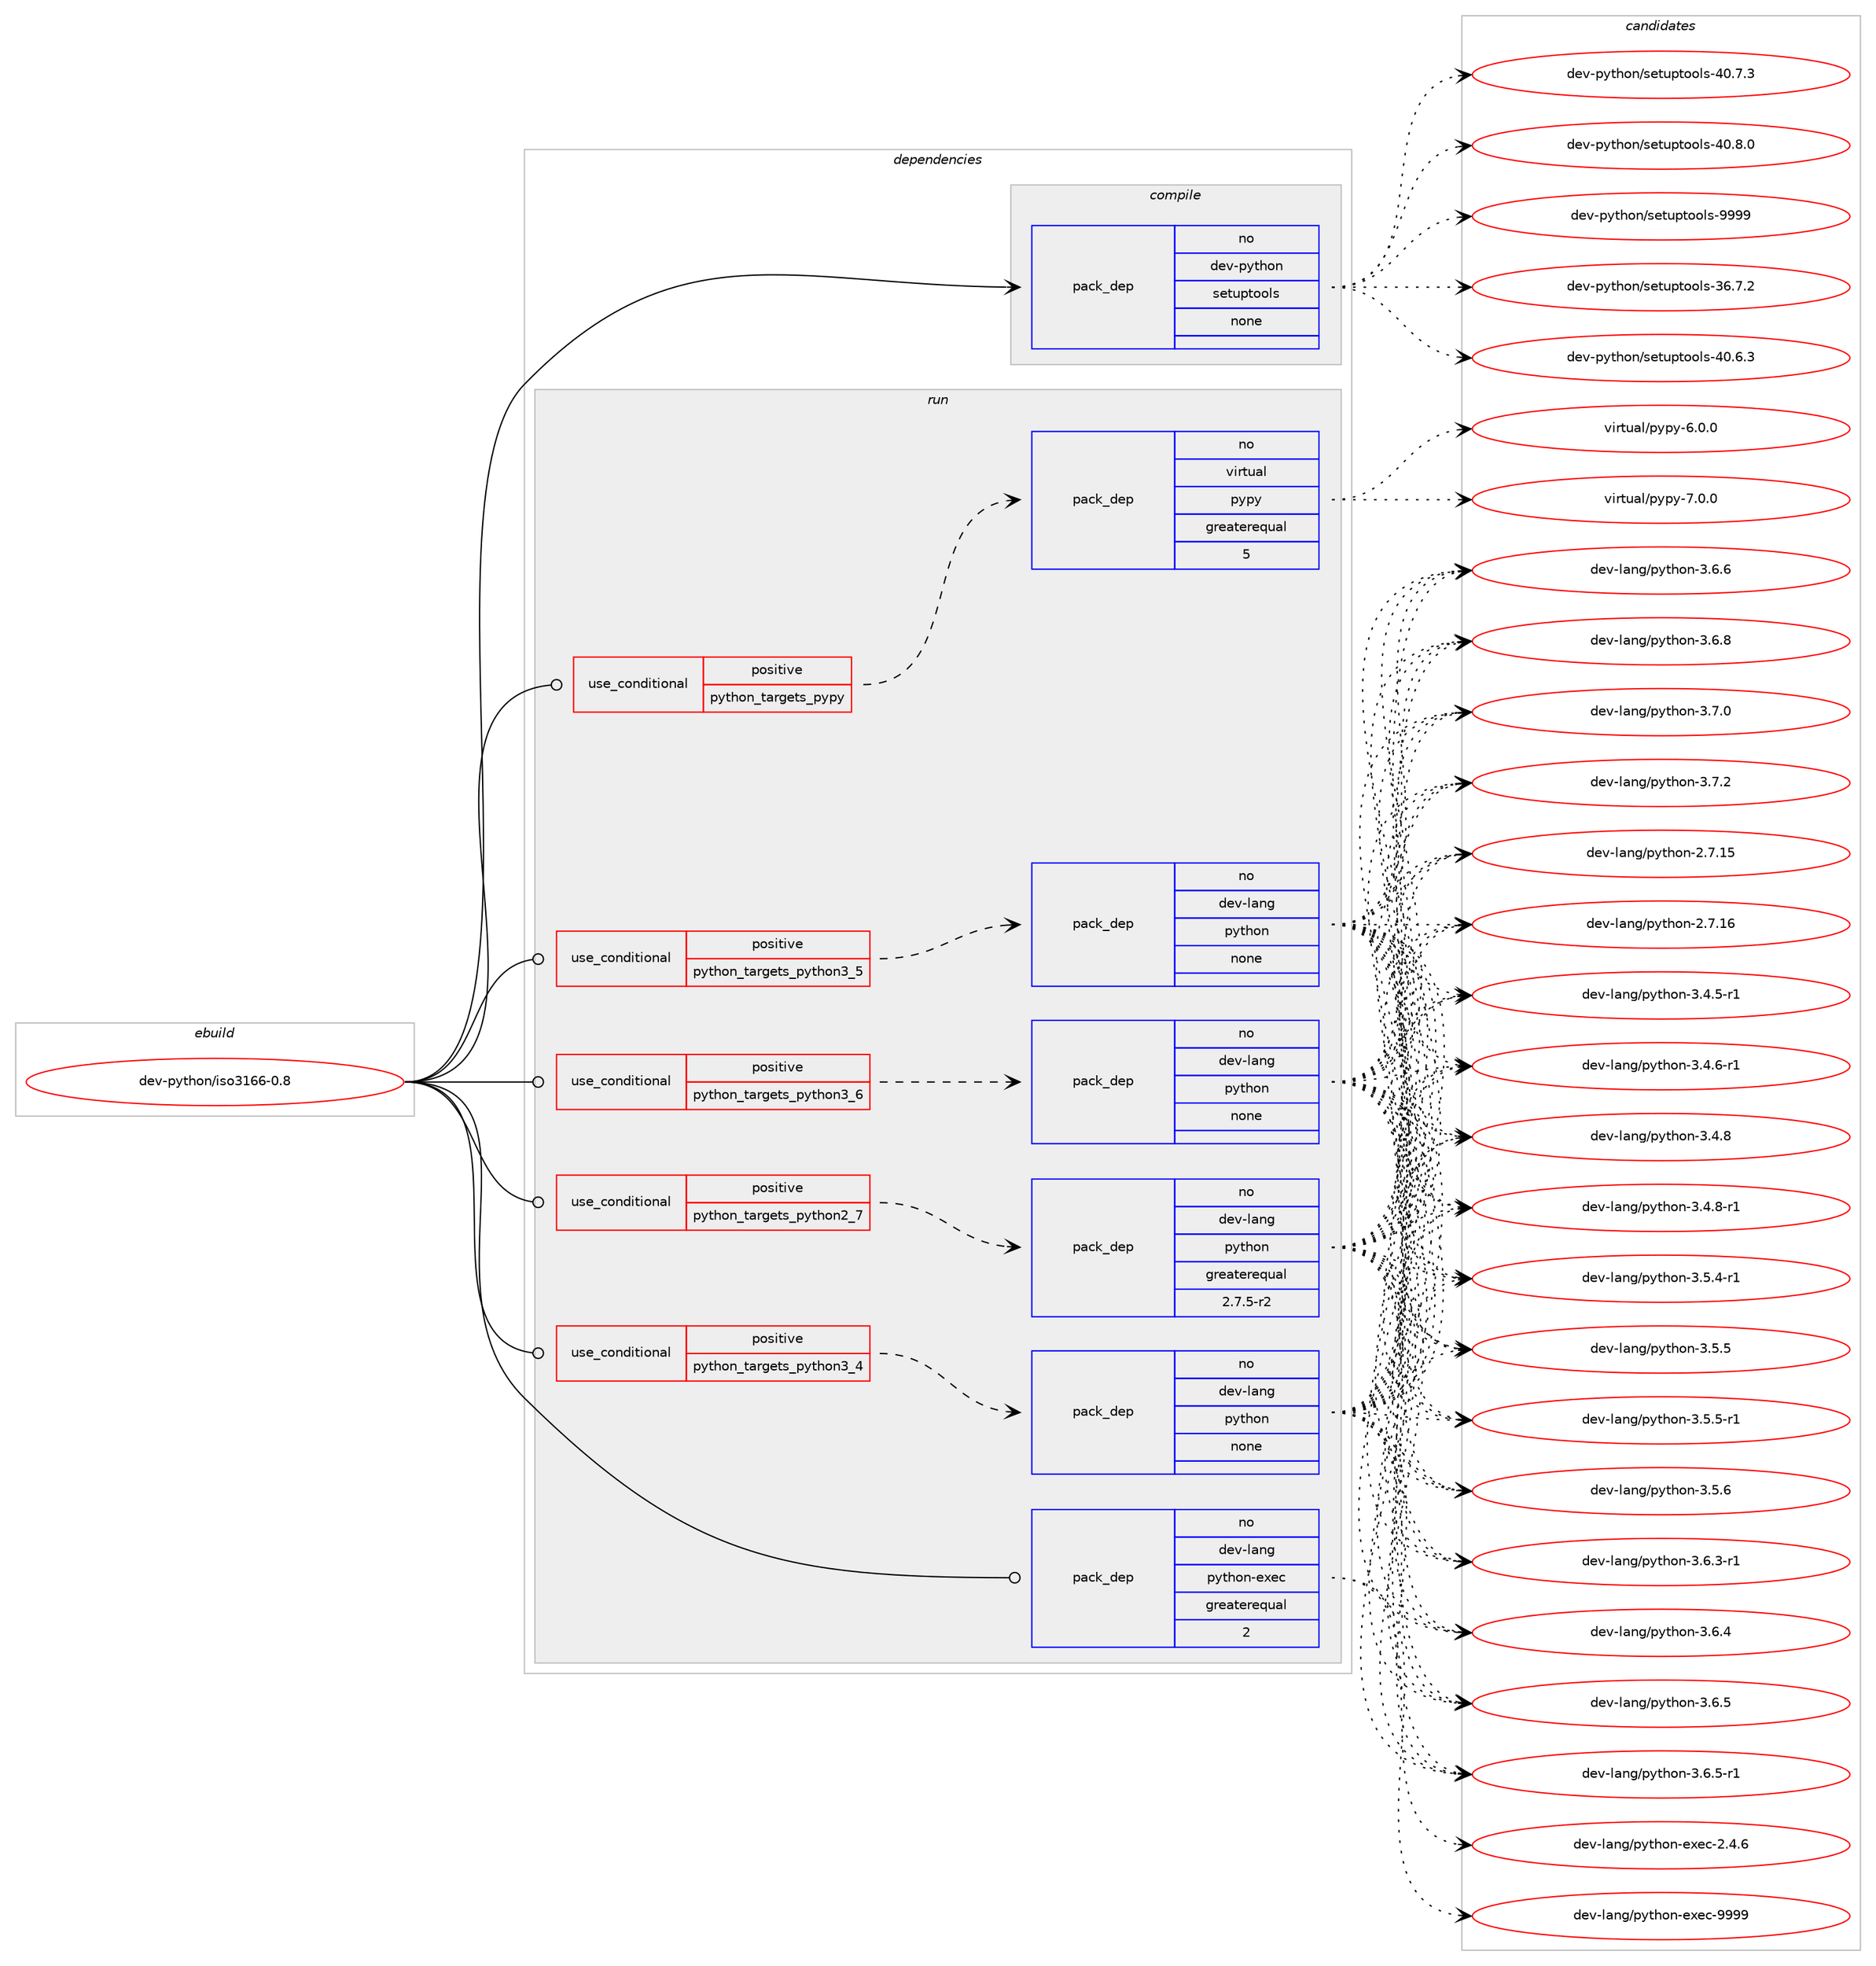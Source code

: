 digraph prolog {

# *************
# Graph options
# *************

newrank=true;
concentrate=true;
compound=true;
graph [rankdir=LR,fontname=Helvetica,fontsize=10,ranksep=1.5];#, ranksep=2.5, nodesep=0.2];
edge  [arrowhead=vee];
node  [fontname=Helvetica,fontsize=10];

# **********
# The ebuild
# **********

subgraph cluster_leftcol {
color=gray;
rank=same;
label=<<i>ebuild</i>>;
id [label="dev-python/iso3166-0.8", color=red, width=4, href="../dev-python/iso3166-0.8.svg"];
}

# ****************
# The dependencies
# ****************

subgraph cluster_midcol {
color=gray;
label=<<i>dependencies</i>>;
subgraph cluster_compile {
fillcolor="#eeeeee";
style=filled;
label=<<i>compile</i>>;
subgraph pack1015244 {
dependency1414516 [label=<<TABLE BORDER="0" CELLBORDER="1" CELLSPACING="0" CELLPADDING="4" WIDTH="220"><TR><TD ROWSPAN="6" CELLPADDING="30">pack_dep</TD></TR><TR><TD WIDTH="110">no</TD></TR><TR><TD>dev-python</TD></TR><TR><TD>setuptools</TD></TR><TR><TD>none</TD></TR><TR><TD></TD></TR></TABLE>>, shape=none, color=blue];
}
id:e -> dependency1414516:w [weight=20,style="solid",arrowhead="vee"];
}
subgraph cluster_compileandrun {
fillcolor="#eeeeee";
style=filled;
label=<<i>compile and run</i>>;
}
subgraph cluster_run {
fillcolor="#eeeeee";
style=filled;
label=<<i>run</i>>;
subgraph cond376003 {
dependency1414517 [label=<<TABLE BORDER="0" CELLBORDER="1" CELLSPACING="0" CELLPADDING="4"><TR><TD ROWSPAN="3" CELLPADDING="10">use_conditional</TD></TR><TR><TD>positive</TD></TR><TR><TD>python_targets_pypy</TD></TR></TABLE>>, shape=none, color=red];
subgraph pack1015245 {
dependency1414518 [label=<<TABLE BORDER="0" CELLBORDER="1" CELLSPACING="0" CELLPADDING="4" WIDTH="220"><TR><TD ROWSPAN="6" CELLPADDING="30">pack_dep</TD></TR><TR><TD WIDTH="110">no</TD></TR><TR><TD>virtual</TD></TR><TR><TD>pypy</TD></TR><TR><TD>greaterequal</TD></TR><TR><TD>5</TD></TR></TABLE>>, shape=none, color=blue];
}
dependency1414517:e -> dependency1414518:w [weight=20,style="dashed",arrowhead="vee"];
}
id:e -> dependency1414517:w [weight=20,style="solid",arrowhead="odot"];
subgraph cond376004 {
dependency1414519 [label=<<TABLE BORDER="0" CELLBORDER="1" CELLSPACING="0" CELLPADDING="4"><TR><TD ROWSPAN="3" CELLPADDING="10">use_conditional</TD></TR><TR><TD>positive</TD></TR><TR><TD>python_targets_python2_7</TD></TR></TABLE>>, shape=none, color=red];
subgraph pack1015246 {
dependency1414520 [label=<<TABLE BORDER="0" CELLBORDER="1" CELLSPACING="0" CELLPADDING="4" WIDTH="220"><TR><TD ROWSPAN="6" CELLPADDING="30">pack_dep</TD></TR><TR><TD WIDTH="110">no</TD></TR><TR><TD>dev-lang</TD></TR><TR><TD>python</TD></TR><TR><TD>greaterequal</TD></TR><TR><TD>2.7.5-r2</TD></TR></TABLE>>, shape=none, color=blue];
}
dependency1414519:e -> dependency1414520:w [weight=20,style="dashed",arrowhead="vee"];
}
id:e -> dependency1414519:w [weight=20,style="solid",arrowhead="odot"];
subgraph cond376005 {
dependency1414521 [label=<<TABLE BORDER="0" CELLBORDER="1" CELLSPACING="0" CELLPADDING="4"><TR><TD ROWSPAN="3" CELLPADDING="10">use_conditional</TD></TR><TR><TD>positive</TD></TR><TR><TD>python_targets_python3_4</TD></TR></TABLE>>, shape=none, color=red];
subgraph pack1015247 {
dependency1414522 [label=<<TABLE BORDER="0" CELLBORDER="1" CELLSPACING="0" CELLPADDING="4" WIDTH="220"><TR><TD ROWSPAN="6" CELLPADDING="30">pack_dep</TD></TR><TR><TD WIDTH="110">no</TD></TR><TR><TD>dev-lang</TD></TR><TR><TD>python</TD></TR><TR><TD>none</TD></TR><TR><TD></TD></TR></TABLE>>, shape=none, color=blue];
}
dependency1414521:e -> dependency1414522:w [weight=20,style="dashed",arrowhead="vee"];
}
id:e -> dependency1414521:w [weight=20,style="solid",arrowhead="odot"];
subgraph cond376006 {
dependency1414523 [label=<<TABLE BORDER="0" CELLBORDER="1" CELLSPACING="0" CELLPADDING="4"><TR><TD ROWSPAN="3" CELLPADDING="10">use_conditional</TD></TR><TR><TD>positive</TD></TR><TR><TD>python_targets_python3_5</TD></TR></TABLE>>, shape=none, color=red];
subgraph pack1015248 {
dependency1414524 [label=<<TABLE BORDER="0" CELLBORDER="1" CELLSPACING="0" CELLPADDING="4" WIDTH="220"><TR><TD ROWSPAN="6" CELLPADDING="30">pack_dep</TD></TR><TR><TD WIDTH="110">no</TD></TR><TR><TD>dev-lang</TD></TR><TR><TD>python</TD></TR><TR><TD>none</TD></TR><TR><TD></TD></TR></TABLE>>, shape=none, color=blue];
}
dependency1414523:e -> dependency1414524:w [weight=20,style="dashed",arrowhead="vee"];
}
id:e -> dependency1414523:w [weight=20,style="solid",arrowhead="odot"];
subgraph cond376007 {
dependency1414525 [label=<<TABLE BORDER="0" CELLBORDER="1" CELLSPACING="0" CELLPADDING="4"><TR><TD ROWSPAN="3" CELLPADDING="10">use_conditional</TD></TR><TR><TD>positive</TD></TR><TR><TD>python_targets_python3_6</TD></TR></TABLE>>, shape=none, color=red];
subgraph pack1015249 {
dependency1414526 [label=<<TABLE BORDER="0" CELLBORDER="1" CELLSPACING="0" CELLPADDING="4" WIDTH="220"><TR><TD ROWSPAN="6" CELLPADDING="30">pack_dep</TD></TR><TR><TD WIDTH="110">no</TD></TR><TR><TD>dev-lang</TD></TR><TR><TD>python</TD></TR><TR><TD>none</TD></TR><TR><TD></TD></TR></TABLE>>, shape=none, color=blue];
}
dependency1414525:e -> dependency1414526:w [weight=20,style="dashed",arrowhead="vee"];
}
id:e -> dependency1414525:w [weight=20,style="solid",arrowhead="odot"];
subgraph pack1015250 {
dependency1414527 [label=<<TABLE BORDER="0" CELLBORDER="1" CELLSPACING="0" CELLPADDING="4" WIDTH="220"><TR><TD ROWSPAN="6" CELLPADDING="30">pack_dep</TD></TR><TR><TD WIDTH="110">no</TD></TR><TR><TD>dev-lang</TD></TR><TR><TD>python-exec</TD></TR><TR><TD>greaterequal</TD></TR><TR><TD>2</TD></TR></TABLE>>, shape=none, color=blue];
}
id:e -> dependency1414527:w [weight=20,style="solid",arrowhead="odot"];
}
}

# **************
# The candidates
# **************

subgraph cluster_choices {
rank=same;
color=gray;
label=<<i>candidates</i>>;

subgraph choice1015244 {
color=black;
nodesep=1;
choice100101118451121211161041111104711510111611711211611111110811545515446554650 [label="dev-python/setuptools-36.7.2", color=red, width=4,href="../dev-python/setuptools-36.7.2.svg"];
choice100101118451121211161041111104711510111611711211611111110811545524846544651 [label="dev-python/setuptools-40.6.3", color=red, width=4,href="../dev-python/setuptools-40.6.3.svg"];
choice100101118451121211161041111104711510111611711211611111110811545524846554651 [label="dev-python/setuptools-40.7.3", color=red, width=4,href="../dev-python/setuptools-40.7.3.svg"];
choice100101118451121211161041111104711510111611711211611111110811545524846564648 [label="dev-python/setuptools-40.8.0", color=red, width=4,href="../dev-python/setuptools-40.8.0.svg"];
choice10010111845112121116104111110471151011161171121161111111081154557575757 [label="dev-python/setuptools-9999", color=red, width=4,href="../dev-python/setuptools-9999.svg"];
dependency1414516:e -> choice100101118451121211161041111104711510111611711211611111110811545515446554650:w [style=dotted,weight="100"];
dependency1414516:e -> choice100101118451121211161041111104711510111611711211611111110811545524846544651:w [style=dotted,weight="100"];
dependency1414516:e -> choice100101118451121211161041111104711510111611711211611111110811545524846554651:w [style=dotted,weight="100"];
dependency1414516:e -> choice100101118451121211161041111104711510111611711211611111110811545524846564648:w [style=dotted,weight="100"];
dependency1414516:e -> choice10010111845112121116104111110471151011161171121161111111081154557575757:w [style=dotted,weight="100"];
}
subgraph choice1015245 {
color=black;
nodesep=1;
choice1181051141161179710847112121112121455446484648 [label="virtual/pypy-6.0.0", color=red, width=4,href="../virtual/pypy-6.0.0.svg"];
choice1181051141161179710847112121112121455546484648 [label="virtual/pypy-7.0.0", color=red, width=4,href="../virtual/pypy-7.0.0.svg"];
dependency1414518:e -> choice1181051141161179710847112121112121455446484648:w [style=dotted,weight="100"];
dependency1414518:e -> choice1181051141161179710847112121112121455546484648:w [style=dotted,weight="100"];
}
subgraph choice1015246 {
color=black;
nodesep=1;
choice10010111845108971101034711212111610411111045504655464953 [label="dev-lang/python-2.7.15", color=red, width=4,href="../dev-lang/python-2.7.15.svg"];
choice10010111845108971101034711212111610411111045504655464954 [label="dev-lang/python-2.7.16", color=red, width=4,href="../dev-lang/python-2.7.16.svg"];
choice1001011184510897110103471121211161041111104551465246534511449 [label="dev-lang/python-3.4.5-r1", color=red, width=4,href="../dev-lang/python-3.4.5-r1.svg"];
choice1001011184510897110103471121211161041111104551465246544511449 [label="dev-lang/python-3.4.6-r1", color=red, width=4,href="../dev-lang/python-3.4.6-r1.svg"];
choice100101118451089711010347112121116104111110455146524656 [label="dev-lang/python-3.4.8", color=red, width=4,href="../dev-lang/python-3.4.8.svg"];
choice1001011184510897110103471121211161041111104551465246564511449 [label="dev-lang/python-3.4.8-r1", color=red, width=4,href="../dev-lang/python-3.4.8-r1.svg"];
choice1001011184510897110103471121211161041111104551465346524511449 [label="dev-lang/python-3.5.4-r1", color=red, width=4,href="../dev-lang/python-3.5.4-r1.svg"];
choice100101118451089711010347112121116104111110455146534653 [label="dev-lang/python-3.5.5", color=red, width=4,href="../dev-lang/python-3.5.5.svg"];
choice1001011184510897110103471121211161041111104551465346534511449 [label="dev-lang/python-3.5.5-r1", color=red, width=4,href="../dev-lang/python-3.5.5-r1.svg"];
choice100101118451089711010347112121116104111110455146534654 [label="dev-lang/python-3.5.6", color=red, width=4,href="../dev-lang/python-3.5.6.svg"];
choice1001011184510897110103471121211161041111104551465446514511449 [label="dev-lang/python-3.6.3-r1", color=red, width=4,href="../dev-lang/python-3.6.3-r1.svg"];
choice100101118451089711010347112121116104111110455146544652 [label="dev-lang/python-3.6.4", color=red, width=4,href="../dev-lang/python-3.6.4.svg"];
choice100101118451089711010347112121116104111110455146544653 [label="dev-lang/python-3.6.5", color=red, width=4,href="../dev-lang/python-3.6.5.svg"];
choice1001011184510897110103471121211161041111104551465446534511449 [label="dev-lang/python-3.6.5-r1", color=red, width=4,href="../dev-lang/python-3.6.5-r1.svg"];
choice100101118451089711010347112121116104111110455146544654 [label="dev-lang/python-3.6.6", color=red, width=4,href="../dev-lang/python-3.6.6.svg"];
choice100101118451089711010347112121116104111110455146544656 [label="dev-lang/python-3.6.8", color=red, width=4,href="../dev-lang/python-3.6.8.svg"];
choice100101118451089711010347112121116104111110455146554648 [label="dev-lang/python-3.7.0", color=red, width=4,href="../dev-lang/python-3.7.0.svg"];
choice100101118451089711010347112121116104111110455146554650 [label="dev-lang/python-3.7.2", color=red, width=4,href="../dev-lang/python-3.7.2.svg"];
dependency1414520:e -> choice10010111845108971101034711212111610411111045504655464953:w [style=dotted,weight="100"];
dependency1414520:e -> choice10010111845108971101034711212111610411111045504655464954:w [style=dotted,weight="100"];
dependency1414520:e -> choice1001011184510897110103471121211161041111104551465246534511449:w [style=dotted,weight="100"];
dependency1414520:e -> choice1001011184510897110103471121211161041111104551465246544511449:w [style=dotted,weight="100"];
dependency1414520:e -> choice100101118451089711010347112121116104111110455146524656:w [style=dotted,weight="100"];
dependency1414520:e -> choice1001011184510897110103471121211161041111104551465246564511449:w [style=dotted,weight="100"];
dependency1414520:e -> choice1001011184510897110103471121211161041111104551465346524511449:w [style=dotted,weight="100"];
dependency1414520:e -> choice100101118451089711010347112121116104111110455146534653:w [style=dotted,weight="100"];
dependency1414520:e -> choice1001011184510897110103471121211161041111104551465346534511449:w [style=dotted,weight="100"];
dependency1414520:e -> choice100101118451089711010347112121116104111110455146534654:w [style=dotted,weight="100"];
dependency1414520:e -> choice1001011184510897110103471121211161041111104551465446514511449:w [style=dotted,weight="100"];
dependency1414520:e -> choice100101118451089711010347112121116104111110455146544652:w [style=dotted,weight="100"];
dependency1414520:e -> choice100101118451089711010347112121116104111110455146544653:w [style=dotted,weight="100"];
dependency1414520:e -> choice1001011184510897110103471121211161041111104551465446534511449:w [style=dotted,weight="100"];
dependency1414520:e -> choice100101118451089711010347112121116104111110455146544654:w [style=dotted,weight="100"];
dependency1414520:e -> choice100101118451089711010347112121116104111110455146544656:w [style=dotted,weight="100"];
dependency1414520:e -> choice100101118451089711010347112121116104111110455146554648:w [style=dotted,weight="100"];
dependency1414520:e -> choice100101118451089711010347112121116104111110455146554650:w [style=dotted,weight="100"];
}
subgraph choice1015247 {
color=black;
nodesep=1;
choice10010111845108971101034711212111610411111045504655464953 [label="dev-lang/python-2.7.15", color=red, width=4,href="../dev-lang/python-2.7.15.svg"];
choice10010111845108971101034711212111610411111045504655464954 [label="dev-lang/python-2.7.16", color=red, width=4,href="../dev-lang/python-2.7.16.svg"];
choice1001011184510897110103471121211161041111104551465246534511449 [label="dev-lang/python-3.4.5-r1", color=red, width=4,href="../dev-lang/python-3.4.5-r1.svg"];
choice1001011184510897110103471121211161041111104551465246544511449 [label="dev-lang/python-3.4.6-r1", color=red, width=4,href="../dev-lang/python-3.4.6-r1.svg"];
choice100101118451089711010347112121116104111110455146524656 [label="dev-lang/python-3.4.8", color=red, width=4,href="../dev-lang/python-3.4.8.svg"];
choice1001011184510897110103471121211161041111104551465246564511449 [label="dev-lang/python-3.4.8-r1", color=red, width=4,href="../dev-lang/python-3.4.8-r1.svg"];
choice1001011184510897110103471121211161041111104551465346524511449 [label="dev-lang/python-3.5.4-r1", color=red, width=4,href="../dev-lang/python-3.5.4-r1.svg"];
choice100101118451089711010347112121116104111110455146534653 [label="dev-lang/python-3.5.5", color=red, width=4,href="../dev-lang/python-3.5.5.svg"];
choice1001011184510897110103471121211161041111104551465346534511449 [label="dev-lang/python-3.5.5-r1", color=red, width=4,href="../dev-lang/python-3.5.5-r1.svg"];
choice100101118451089711010347112121116104111110455146534654 [label="dev-lang/python-3.5.6", color=red, width=4,href="../dev-lang/python-3.5.6.svg"];
choice1001011184510897110103471121211161041111104551465446514511449 [label="dev-lang/python-3.6.3-r1", color=red, width=4,href="../dev-lang/python-3.6.3-r1.svg"];
choice100101118451089711010347112121116104111110455146544652 [label="dev-lang/python-3.6.4", color=red, width=4,href="../dev-lang/python-3.6.4.svg"];
choice100101118451089711010347112121116104111110455146544653 [label="dev-lang/python-3.6.5", color=red, width=4,href="../dev-lang/python-3.6.5.svg"];
choice1001011184510897110103471121211161041111104551465446534511449 [label="dev-lang/python-3.6.5-r1", color=red, width=4,href="../dev-lang/python-3.6.5-r1.svg"];
choice100101118451089711010347112121116104111110455146544654 [label="dev-lang/python-3.6.6", color=red, width=4,href="../dev-lang/python-3.6.6.svg"];
choice100101118451089711010347112121116104111110455146544656 [label="dev-lang/python-3.6.8", color=red, width=4,href="../dev-lang/python-3.6.8.svg"];
choice100101118451089711010347112121116104111110455146554648 [label="dev-lang/python-3.7.0", color=red, width=4,href="../dev-lang/python-3.7.0.svg"];
choice100101118451089711010347112121116104111110455146554650 [label="dev-lang/python-3.7.2", color=red, width=4,href="../dev-lang/python-3.7.2.svg"];
dependency1414522:e -> choice10010111845108971101034711212111610411111045504655464953:w [style=dotted,weight="100"];
dependency1414522:e -> choice10010111845108971101034711212111610411111045504655464954:w [style=dotted,weight="100"];
dependency1414522:e -> choice1001011184510897110103471121211161041111104551465246534511449:w [style=dotted,weight="100"];
dependency1414522:e -> choice1001011184510897110103471121211161041111104551465246544511449:w [style=dotted,weight="100"];
dependency1414522:e -> choice100101118451089711010347112121116104111110455146524656:w [style=dotted,weight="100"];
dependency1414522:e -> choice1001011184510897110103471121211161041111104551465246564511449:w [style=dotted,weight="100"];
dependency1414522:e -> choice1001011184510897110103471121211161041111104551465346524511449:w [style=dotted,weight="100"];
dependency1414522:e -> choice100101118451089711010347112121116104111110455146534653:w [style=dotted,weight="100"];
dependency1414522:e -> choice1001011184510897110103471121211161041111104551465346534511449:w [style=dotted,weight="100"];
dependency1414522:e -> choice100101118451089711010347112121116104111110455146534654:w [style=dotted,weight="100"];
dependency1414522:e -> choice1001011184510897110103471121211161041111104551465446514511449:w [style=dotted,weight="100"];
dependency1414522:e -> choice100101118451089711010347112121116104111110455146544652:w [style=dotted,weight="100"];
dependency1414522:e -> choice100101118451089711010347112121116104111110455146544653:w [style=dotted,weight="100"];
dependency1414522:e -> choice1001011184510897110103471121211161041111104551465446534511449:w [style=dotted,weight="100"];
dependency1414522:e -> choice100101118451089711010347112121116104111110455146544654:w [style=dotted,weight="100"];
dependency1414522:e -> choice100101118451089711010347112121116104111110455146544656:w [style=dotted,weight="100"];
dependency1414522:e -> choice100101118451089711010347112121116104111110455146554648:w [style=dotted,weight="100"];
dependency1414522:e -> choice100101118451089711010347112121116104111110455146554650:w [style=dotted,weight="100"];
}
subgraph choice1015248 {
color=black;
nodesep=1;
choice10010111845108971101034711212111610411111045504655464953 [label="dev-lang/python-2.7.15", color=red, width=4,href="../dev-lang/python-2.7.15.svg"];
choice10010111845108971101034711212111610411111045504655464954 [label="dev-lang/python-2.7.16", color=red, width=4,href="../dev-lang/python-2.7.16.svg"];
choice1001011184510897110103471121211161041111104551465246534511449 [label="dev-lang/python-3.4.5-r1", color=red, width=4,href="../dev-lang/python-3.4.5-r1.svg"];
choice1001011184510897110103471121211161041111104551465246544511449 [label="dev-lang/python-3.4.6-r1", color=red, width=4,href="../dev-lang/python-3.4.6-r1.svg"];
choice100101118451089711010347112121116104111110455146524656 [label="dev-lang/python-3.4.8", color=red, width=4,href="../dev-lang/python-3.4.8.svg"];
choice1001011184510897110103471121211161041111104551465246564511449 [label="dev-lang/python-3.4.8-r1", color=red, width=4,href="../dev-lang/python-3.4.8-r1.svg"];
choice1001011184510897110103471121211161041111104551465346524511449 [label="dev-lang/python-3.5.4-r1", color=red, width=4,href="../dev-lang/python-3.5.4-r1.svg"];
choice100101118451089711010347112121116104111110455146534653 [label="dev-lang/python-3.5.5", color=red, width=4,href="../dev-lang/python-3.5.5.svg"];
choice1001011184510897110103471121211161041111104551465346534511449 [label="dev-lang/python-3.5.5-r1", color=red, width=4,href="../dev-lang/python-3.5.5-r1.svg"];
choice100101118451089711010347112121116104111110455146534654 [label="dev-lang/python-3.5.6", color=red, width=4,href="../dev-lang/python-3.5.6.svg"];
choice1001011184510897110103471121211161041111104551465446514511449 [label="dev-lang/python-3.6.3-r1", color=red, width=4,href="../dev-lang/python-3.6.3-r1.svg"];
choice100101118451089711010347112121116104111110455146544652 [label="dev-lang/python-3.6.4", color=red, width=4,href="../dev-lang/python-3.6.4.svg"];
choice100101118451089711010347112121116104111110455146544653 [label="dev-lang/python-3.6.5", color=red, width=4,href="../dev-lang/python-3.6.5.svg"];
choice1001011184510897110103471121211161041111104551465446534511449 [label="dev-lang/python-3.6.5-r1", color=red, width=4,href="../dev-lang/python-3.6.5-r1.svg"];
choice100101118451089711010347112121116104111110455146544654 [label="dev-lang/python-3.6.6", color=red, width=4,href="../dev-lang/python-3.6.6.svg"];
choice100101118451089711010347112121116104111110455146544656 [label="dev-lang/python-3.6.8", color=red, width=4,href="../dev-lang/python-3.6.8.svg"];
choice100101118451089711010347112121116104111110455146554648 [label="dev-lang/python-3.7.0", color=red, width=4,href="../dev-lang/python-3.7.0.svg"];
choice100101118451089711010347112121116104111110455146554650 [label="dev-lang/python-3.7.2", color=red, width=4,href="../dev-lang/python-3.7.2.svg"];
dependency1414524:e -> choice10010111845108971101034711212111610411111045504655464953:w [style=dotted,weight="100"];
dependency1414524:e -> choice10010111845108971101034711212111610411111045504655464954:w [style=dotted,weight="100"];
dependency1414524:e -> choice1001011184510897110103471121211161041111104551465246534511449:w [style=dotted,weight="100"];
dependency1414524:e -> choice1001011184510897110103471121211161041111104551465246544511449:w [style=dotted,weight="100"];
dependency1414524:e -> choice100101118451089711010347112121116104111110455146524656:w [style=dotted,weight="100"];
dependency1414524:e -> choice1001011184510897110103471121211161041111104551465246564511449:w [style=dotted,weight="100"];
dependency1414524:e -> choice1001011184510897110103471121211161041111104551465346524511449:w [style=dotted,weight="100"];
dependency1414524:e -> choice100101118451089711010347112121116104111110455146534653:w [style=dotted,weight="100"];
dependency1414524:e -> choice1001011184510897110103471121211161041111104551465346534511449:w [style=dotted,weight="100"];
dependency1414524:e -> choice100101118451089711010347112121116104111110455146534654:w [style=dotted,weight="100"];
dependency1414524:e -> choice1001011184510897110103471121211161041111104551465446514511449:w [style=dotted,weight="100"];
dependency1414524:e -> choice100101118451089711010347112121116104111110455146544652:w [style=dotted,weight="100"];
dependency1414524:e -> choice100101118451089711010347112121116104111110455146544653:w [style=dotted,weight="100"];
dependency1414524:e -> choice1001011184510897110103471121211161041111104551465446534511449:w [style=dotted,weight="100"];
dependency1414524:e -> choice100101118451089711010347112121116104111110455146544654:w [style=dotted,weight="100"];
dependency1414524:e -> choice100101118451089711010347112121116104111110455146544656:w [style=dotted,weight="100"];
dependency1414524:e -> choice100101118451089711010347112121116104111110455146554648:w [style=dotted,weight="100"];
dependency1414524:e -> choice100101118451089711010347112121116104111110455146554650:w [style=dotted,weight="100"];
}
subgraph choice1015249 {
color=black;
nodesep=1;
choice10010111845108971101034711212111610411111045504655464953 [label="dev-lang/python-2.7.15", color=red, width=4,href="../dev-lang/python-2.7.15.svg"];
choice10010111845108971101034711212111610411111045504655464954 [label="dev-lang/python-2.7.16", color=red, width=4,href="../dev-lang/python-2.7.16.svg"];
choice1001011184510897110103471121211161041111104551465246534511449 [label="dev-lang/python-3.4.5-r1", color=red, width=4,href="../dev-lang/python-3.4.5-r1.svg"];
choice1001011184510897110103471121211161041111104551465246544511449 [label="dev-lang/python-3.4.6-r1", color=red, width=4,href="../dev-lang/python-3.4.6-r1.svg"];
choice100101118451089711010347112121116104111110455146524656 [label="dev-lang/python-3.4.8", color=red, width=4,href="../dev-lang/python-3.4.8.svg"];
choice1001011184510897110103471121211161041111104551465246564511449 [label="dev-lang/python-3.4.8-r1", color=red, width=4,href="../dev-lang/python-3.4.8-r1.svg"];
choice1001011184510897110103471121211161041111104551465346524511449 [label="dev-lang/python-3.5.4-r1", color=red, width=4,href="../dev-lang/python-3.5.4-r1.svg"];
choice100101118451089711010347112121116104111110455146534653 [label="dev-lang/python-3.5.5", color=red, width=4,href="../dev-lang/python-3.5.5.svg"];
choice1001011184510897110103471121211161041111104551465346534511449 [label="dev-lang/python-3.5.5-r1", color=red, width=4,href="../dev-lang/python-3.5.5-r1.svg"];
choice100101118451089711010347112121116104111110455146534654 [label="dev-lang/python-3.5.6", color=red, width=4,href="../dev-lang/python-3.5.6.svg"];
choice1001011184510897110103471121211161041111104551465446514511449 [label="dev-lang/python-3.6.3-r1", color=red, width=4,href="../dev-lang/python-3.6.3-r1.svg"];
choice100101118451089711010347112121116104111110455146544652 [label="dev-lang/python-3.6.4", color=red, width=4,href="../dev-lang/python-3.6.4.svg"];
choice100101118451089711010347112121116104111110455146544653 [label="dev-lang/python-3.6.5", color=red, width=4,href="../dev-lang/python-3.6.5.svg"];
choice1001011184510897110103471121211161041111104551465446534511449 [label="dev-lang/python-3.6.5-r1", color=red, width=4,href="../dev-lang/python-3.6.5-r1.svg"];
choice100101118451089711010347112121116104111110455146544654 [label="dev-lang/python-3.6.6", color=red, width=4,href="../dev-lang/python-3.6.6.svg"];
choice100101118451089711010347112121116104111110455146544656 [label="dev-lang/python-3.6.8", color=red, width=4,href="../dev-lang/python-3.6.8.svg"];
choice100101118451089711010347112121116104111110455146554648 [label="dev-lang/python-3.7.0", color=red, width=4,href="../dev-lang/python-3.7.0.svg"];
choice100101118451089711010347112121116104111110455146554650 [label="dev-lang/python-3.7.2", color=red, width=4,href="../dev-lang/python-3.7.2.svg"];
dependency1414526:e -> choice10010111845108971101034711212111610411111045504655464953:w [style=dotted,weight="100"];
dependency1414526:e -> choice10010111845108971101034711212111610411111045504655464954:w [style=dotted,weight="100"];
dependency1414526:e -> choice1001011184510897110103471121211161041111104551465246534511449:w [style=dotted,weight="100"];
dependency1414526:e -> choice1001011184510897110103471121211161041111104551465246544511449:w [style=dotted,weight="100"];
dependency1414526:e -> choice100101118451089711010347112121116104111110455146524656:w [style=dotted,weight="100"];
dependency1414526:e -> choice1001011184510897110103471121211161041111104551465246564511449:w [style=dotted,weight="100"];
dependency1414526:e -> choice1001011184510897110103471121211161041111104551465346524511449:w [style=dotted,weight="100"];
dependency1414526:e -> choice100101118451089711010347112121116104111110455146534653:w [style=dotted,weight="100"];
dependency1414526:e -> choice1001011184510897110103471121211161041111104551465346534511449:w [style=dotted,weight="100"];
dependency1414526:e -> choice100101118451089711010347112121116104111110455146534654:w [style=dotted,weight="100"];
dependency1414526:e -> choice1001011184510897110103471121211161041111104551465446514511449:w [style=dotted,weight="100"];
dependency1414526:e -> choice100101118451089711010347112121116104111110455146544652:w [style=dotted,weight="100"];
dependency1414526:e -> choice100101118451089711010347112121116104111110455146544653:w [style=dotted,weight="100"];
dependency1414526:e -> choice1001011184510897110103471121211161041111104551465446534511449:w [style=dotted,weight="100"];
dependency1414526:e -> choice100101118451089711010347112121116104111110455146544654:w [style=dotted,weight="100"];
dependency1414526:e -> choice100101118451089711010347112121116104111110455146544656:w [style=dotted,weight="100"];
dependency1414526:e -> choice100101118451089711010347112121116104111110455146554648:w [style=dotted,weight="100"];
dependency1414526:e -> choice100101118451089711010347112121116104111110455146554650:w [style=dotted,weight="100"];
}
subgraph choice1015250 {
color=black;
nodesep=1;
choice1001011184510897110103471121211161041111104510112010199455046524654 [label="dev-lang/python-exec-2.4.6", color=red, width=4,href="../dev-lang/python-exec-2.4.6.svg"];
choice10010111845108971101034711212111610411111045101120101994557575757 [label="dev-lang/python-exec-9999", color=red, width=4,href="../dev-lang/python-exec-9999.svg"];
dependency1414527:e -> choice1001011184510897110103471121211161041111104510112010199455046524654:w [style=dotted,weight="100"];
dependency1414527:e -> choice10010111845108971101034711212111610411111045101120101994557575757:w [style=dotted,weight="100"];
}
}

}
